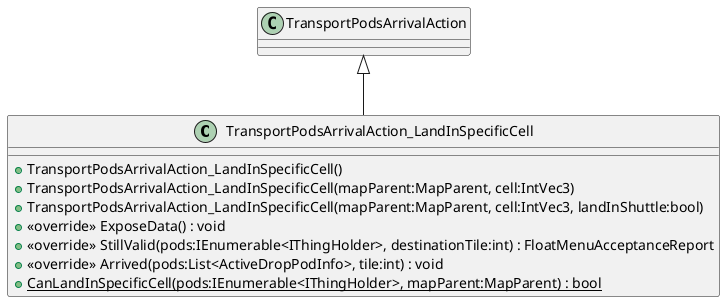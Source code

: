 @startuml
class TransportPodsArrivalAction_LandInSpecificCell {
    + TransportPodsArrivalAction_LandInSpecificCell()
    + TransportPodsArrivalAction_LandInSpecificCell(mapParent:MapParent, cell:IntVec3)
    + TransportPodsArrivalAction_LandInSpecificCell(mapParent:MapParent, cell:IntVec3, landInShuttle:bool)
    + <<override>> ExposeData() : void
    + <<override>> StillValid(pods:IEnumerable<IThingHolder>, destinationTile:int) : FloatMenuAcceptanceReport
    + <<override>> Arrived(pods:List<ActiveDropPodInfo>, tile:int) : void
    + {static} CanLandInSpecificCell(pods:IEnumerable<IThingHolder>, mapParent:MapParent) : bool
}
TransportPodsArrivalAction <|-- TransportPodsArrivalAction_LandInSpecificCell
@enduml
